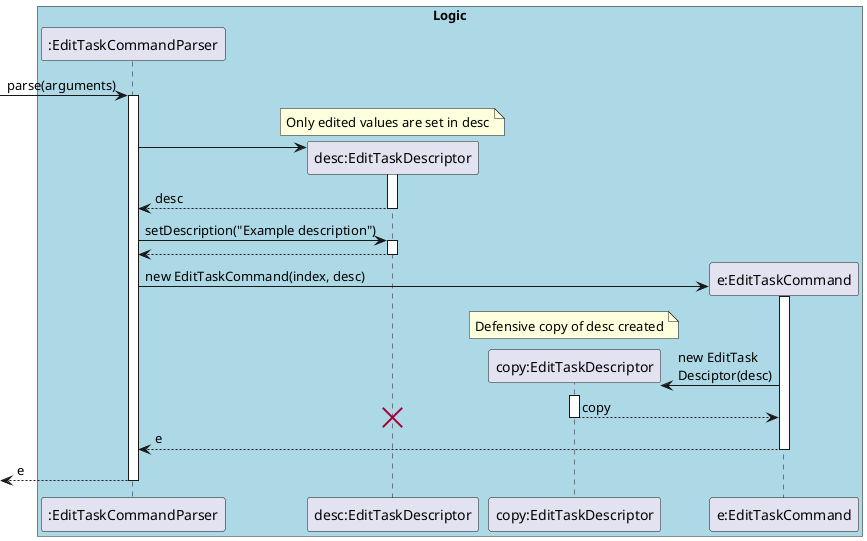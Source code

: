 @startuml
autoactivate on
box "Logic" #LightBlue
participant ":EditTaskCommandParser" as ETCP
participant "desc:EditTaskDescriptor" as ed
participant "copy:EditTaskDescriptor" as copy
participant "e:EditTaskCommand" as e
end box


[-> ETCP : parse(arguments)



note over ed
Only edited values are set in desc
end note


ETCP -> ed ** :
activate ed
return desc
ETCP -> ed ++: setDescription("Example description")
return

ETCP -> e ** : new EditTaskCommand(index, desc)
activate e

note over copy
Defensive copy of desc created
end note
e -> copy ** : new EditTask\nDesciptor(desc)
activate copy
return copy
destroy ed

return e
return e
@enduml

